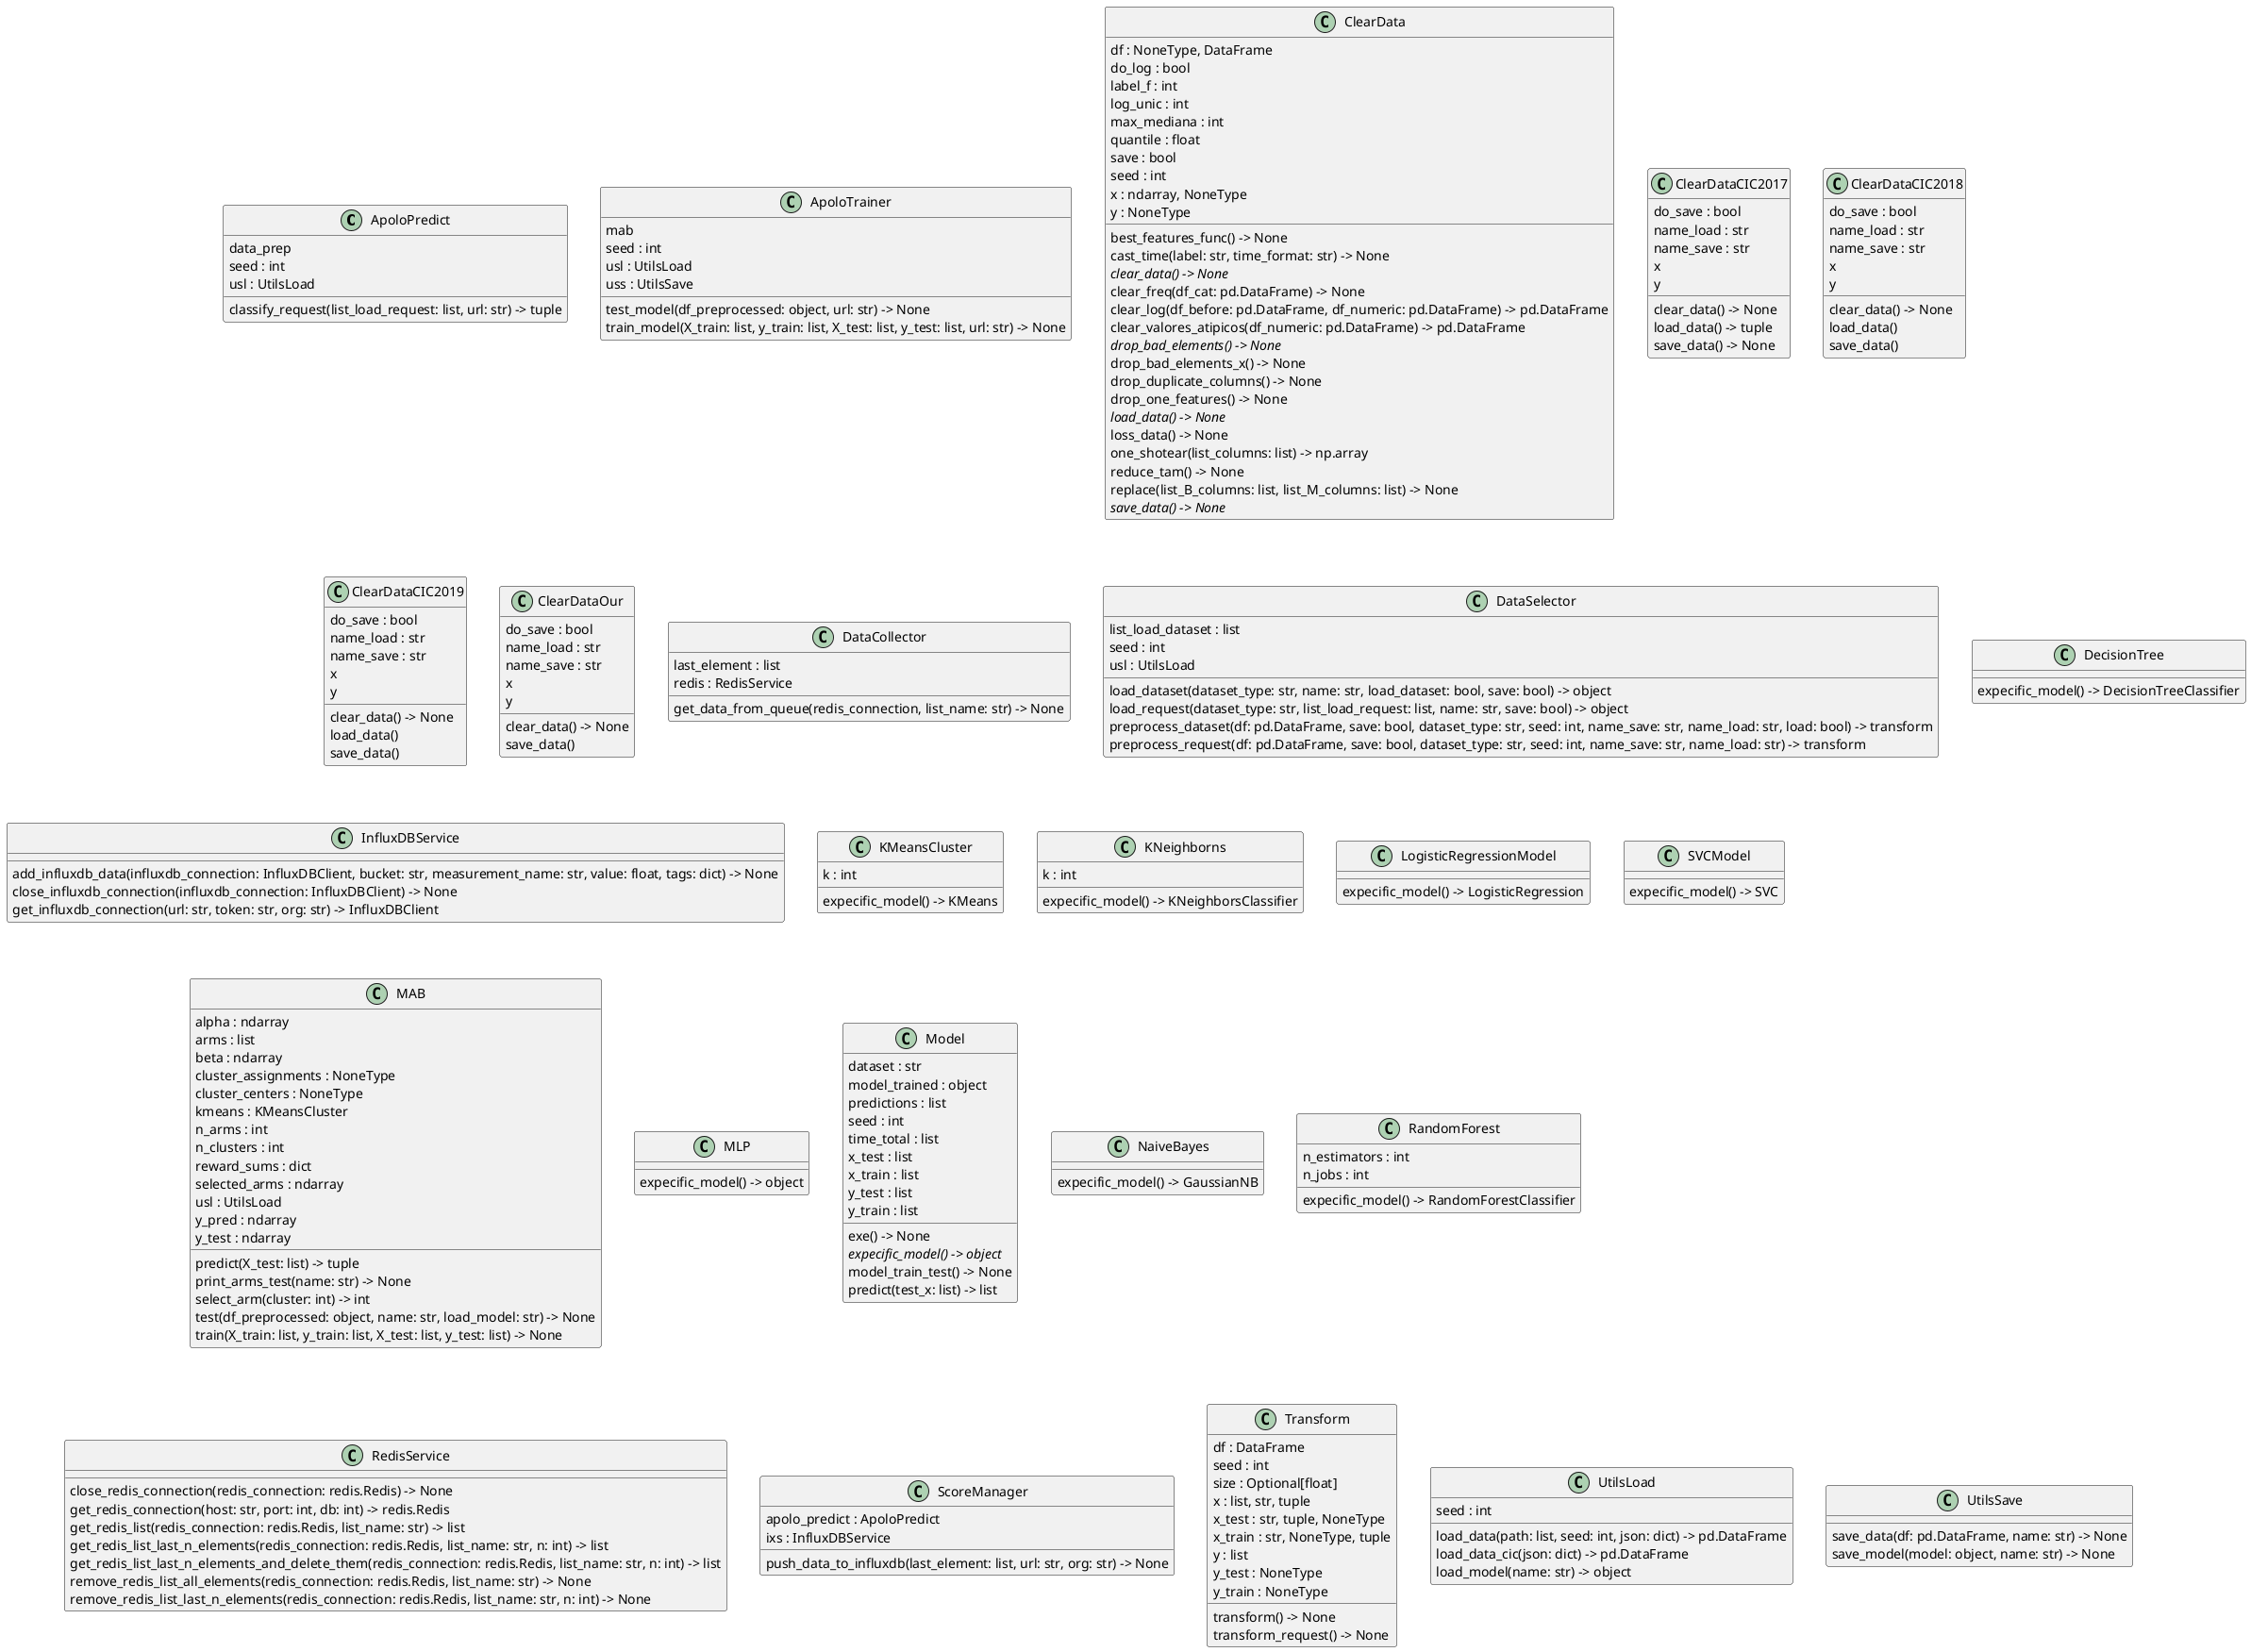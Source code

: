 @startuml classes_Apolo
set namespaceSeparator none
class "ApoloPredict" as ids.apolo.model_predict.apolo_classifier.ApoloPredict {
  data_prep
  seed : int
  usl : UtilsLoad
  classify_request(list_load_request: list, url: str) -> tuple
}
class "ApoloTrainer" as ids.apolo.model_train.apolo_trainer.ApoloTrainer {
  mab
  seed : int
  usl : UtilsLoad
  uss : UtilsSave
  test_model(df_preprocessed: object, url: str) -> None
  train_model(X_train: list, y_train: list, X_test: list, y_test: list, url: str) -> None
}
class "ClearData" as ids.apolo.preprocesing.clear_data.ClearData {
  df : NoneType, DataFrame
  do_log : bool
  label_f : int
  log_unic : int
  max_mediana : int
  quantile : float
  save : bool
  seed : int
  x : ndarray, NoneType
  y : NoneType
  best_features_func() -> None
  cast_time(label: str, time_format: str) -> None
  {abstract}clear_data() -> None
  clear_freq(df_cat: pd.DataFrame) -> None
  clear_log(df_before: pd.DataFrame, df_numeric: pd.DataFrame) -> pd.DataFrame
  clear_valores_atipicos(df_numeric: pd.DataFrame) -> pd.DataFrame
  {abstract}drop_bad_elements() -> None
  drop_bad_elements_x() -> None
  drop_duplicate_columns() -> None
  drop_one_features() -> None
  {abstract}load_data() -> None
  loss_data() -> None
  one_shotear(list_columns: list) -> np.array
  reduce_tam() -> None
  replace(list_B_columns: list, list_M_columns: list) -> None
  {abstract}save_data() -> None
}
class "ClearDataCIC2017" as ids.apolo.preprocesing.datasets.clear_data_CIC_2017.ClearDataCIC2017 {
  do_save : bool
  name_load : str
  name_save : str
  x
  y
  clear_data() -> None
  load_data() -> tuple
  save_data() -> None
}
class "ClearDataCIC2018" as ids.apolo.preprocesing.datasets.clear_data_CIC_2018.ClearDataCIC2018 {
  do_save : bool
  name_load : str
  name_save : str
  x
  y
  clear_data() -> None
  load_data()
  save_data()
}
class "ClearDataCIC2019" as ids.apolo.preprocesing.datasets.clear_data_CIC_2019.ClearDataCIC2019 {
  do_save : bool
  name_load : str
  name_save : str
  x
  y
  clear_data() -> None
  load_data()
  save_data()
}
class "ClearDataOur" as ids.apolo.preprocesing.datasets.clear_data_Our.ClearDataOur {
  do_save : bool
  name_load : str
  name_save : str
  x
  y
  clear_data() -> None
  save_data()
}
class "DataCollector" as ids.storage.data_collector.DataCollector {
  last_element : list
  redis : RedisService
  get_data_from_queue(redis_connection, list_name: str) -> None
}
class "DataSelector" as ids.utils.data_selector.DataSelector {
  list_load_dataset : list
  seed : int
  usl : UtilsLoad
  load_dataset(dataset_type: str, name: str, load_dataset: bool, save: bool) -> object
  load_request(dataset_type: str, list_load_request: list, name: str, save: bool) -> object
  preprocess_dataset(df: pd.DataFrame, save: bool, dataset_type: str, seed: int, name_save: str, name_load: str, load: bool) -> transform
  preprocess_request(df: pd.DataFrame, save: bool, dataset_type: str, seed: int, name_save: str, name_load: str) -> transform
}
class "DecisionTree" as ids.apolo.layers.models.all_models.decision_tree.DecisionTree {
  expecific_model() -> DecisionTreeClassifier
}
class "InfluxDBService" as ids.services.influxdb_service.InfluxDBService {
  add_influxdb_data(influxdb_connection: InfluxDBClient, bucket: str, measurement_name: str, value: float, tags: dict) -> None
  close_influxdb_connection(influxdb_connection: InfluxDBClient) -> None
  get_influxdb_connection(url: str, token: str, org: str) -> InfluxDBClient
}
class "KMeansCluster" as ids.apolo.layers.clustering.kmeans_cluster.KMeansCluster {
  k : int
  expecific_model() -> KMeans
}
class "KNeighborns" as ids.apolo.layers.models.all_models.k_neighborns.KNeighborns {
  k : int
  expecific_model() -> KNeighborsClassifier
}
class "LogisticRegressionModel" as ids.apolo.layers.models.all_models.logistic_regression.LogisticRegressionModel {
  expecific_model() -> LogisticRegression
}
class "SVCModel" as ids.apolo.layers.models.all_models.svc.SVCModel {
  expecific_model() -> SVC
}
class "MAB" as ids.apolo.layers.mab.mab_model.MAB {
  alpha : ndarray
  arms : list
  beta : ndarray
  cluster_assignments : NoneType
  cluster_centers : NoneType
  kmeans : KMeansCluster
  n_arms : int
  n_clusters : int
  reward_sums : dict
  selected_arms : ndarray
  usl : UtilsLoad
  y_pred : ndarray
  y_test : ndarray
  predict(X_test: list) -> tuple
  print_arms_test(name: str) -> None
  select_arm(cluster: int) -> int
  test(df_preprocessed: object, name: str, load_model: str) -> None
  train(X_train: list, y_train: list, X_test: list, y_test: list) -> None
}
class "MLP" as ids.apolo.layers.models.all_models.mlp.MLP {
  expecific_model() -> object
}
class "Model" as ids.apolo.layers.models.model.Model {
  dataset : str
  model_trained : object
  predictions : list
  seed : int
  time_total : list
  x_test : list
  x_train : list
  y_test : list
  y_train : list
  exe() -> None
  {abstract}expecific_model() -> object
  model_train_test() -> None
  predict(test_x: list) -> list
}
class "NaiveBayes" as ids.apolo.layers.models.all_models.naive_bayes.NaiveBayes {
  expecific_model() -> GaussianNB
}
class "RandomForest" as ids.apolo.layers.models.all_models.random_forest.RandomForest {
  n_estimators : int
  n_jobs : int
  expecific_model() -> RandomForestClassifier
}
class "RedisService" as ids.services.redis_service.RedisService {
  close_redis_connection(redis_connection: redis.Redis) -> None
  get_redis_connection(host: str, port: int, db: int) -> redis.Redis
  get_redis_list(redis_connection: redis.Redis, list_name: str) -> list
  get_redis_list_last_n_elements(redis_connection: redis.Redis, list_name: str, n: int) -> list
  get_redis_list_last_n_elements_and_delete_them(redis_connection: redis.Redis, list_name: str, n: int) -> list
  remove_redis_list_all_elements(redis_connection: redis.Redis, list_name: str) -> None
  remove_redis_list_last_n_elements(redis_connection: redis.Redis, list_name: str, n: int) -> None
}
class "ScoreManager" as ids.storage.score_manager.ScoreManager {
  apolo_predict : ApoloPredict
  ixs : InfluxDBService
  push_data_to_influxdb(last_element: list, url: str, org: str) -> None
}
class "Transform" as ids.apolo.preprocesing.transform.Transform {
  df : DataFrame
  seed : int
  size : Optional[float]
  x : list, str, tuple
  x_test : str, tuple, NoneType
  x_train : str, NoneType, tuple
  y : list
  y_test : NoneType
  y_train : NoneType
  transform() -> None
  transform_request() -> None
}
class "UtilsLoad" as ids.utils.load.UtilsLoad {
  seed : int
  load_data(path: list, seed: int, json: dict) -> pd.DataFrame
  load_data_cic(json: dict) -> pd.DataFrame
  load_model(name: str) -> object
}
class "UtilsSave" as ids.utils.save.UtilsSave {
  save_data(df: pd.DataFrame, name: str) -> None
  save_model(model: object, name: str) -> None
}
@enduml
